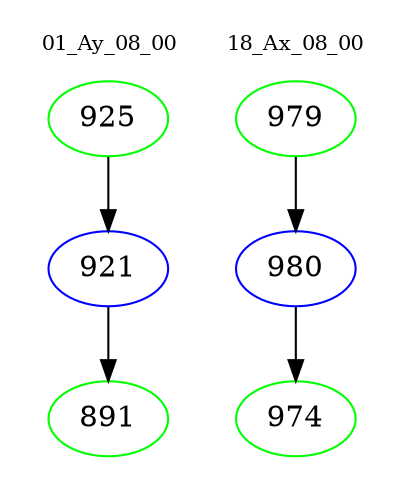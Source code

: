 digraph{
subgraph cluster_0 {
color = white
label = "01_Ay_08_00";
fontsize=10;
T0_925 [label="925", color="green"]
T0_925 -> T0_921 [color="black"]
T0_921 [label="921", color="blue"]
T0_921 -> T0_891 [color="black"]
T0_891 [label="891", color="green"]
}
subgraph cluster_1 {
color = white
label = "18_Ax_08_00";
fontsize=10;
T1_979 [label="979", color="green"]
T1_979 -> T1_980 [color="black"]
T1_980 [label="980", color="blue"]
T1_980 -> T1_974 [color="black"]
T1_974 [label="974", color="green"]
}
}
